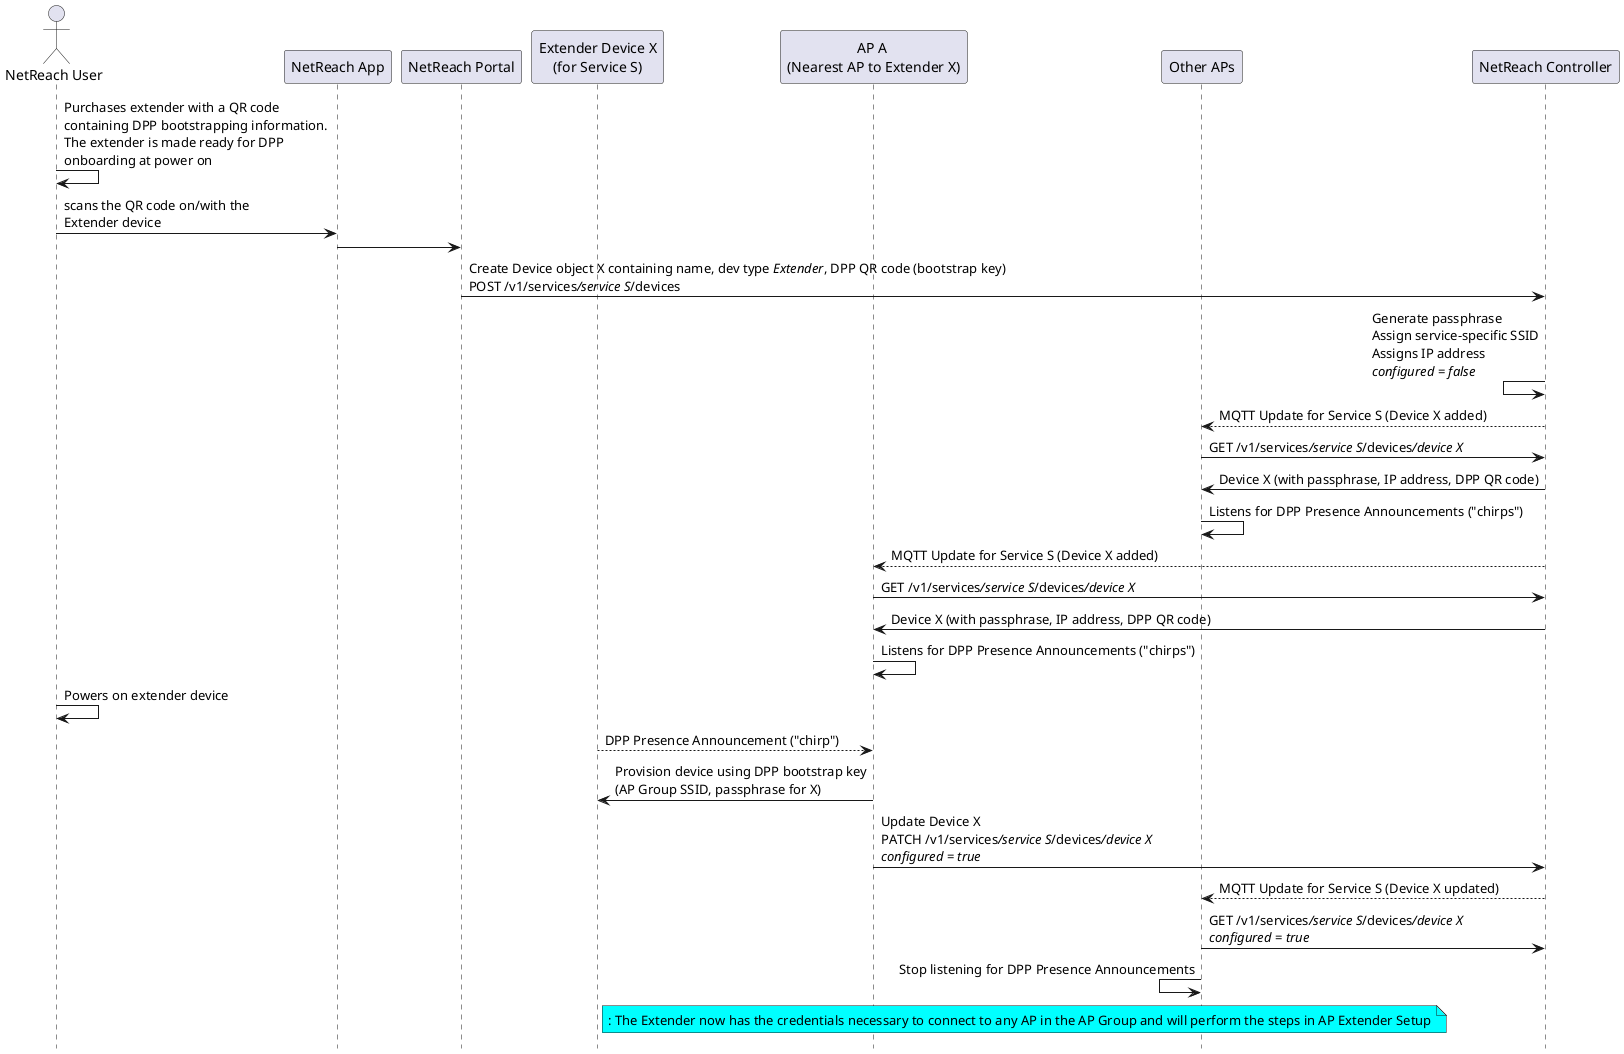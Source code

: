 @startuml
actor "NetReach User" as user
participant "NetReach App" as app
participant "NetReach Portal" as portal
participant "Extender Device X\n(for Service S)" as extender
participant "AP A \n(Nearest AP to Extender X)" as AP
participant "Other APs" as APs
participant "NetReach Controller" as controller
hide footbox

user -> user: Purchases extender with a QR code \ncontaining DPP bootstrapping information. \nThe extender is made ready for DPP \nonboarding at power on
user -> app: scans the QR code on/with the\nExtender device
app -> portal:
portal -> controller: Create Device object X containing name, dev type //Extender//, DPP QR code (bootstrap key)\nPOST /v1/services///service S///devices
controller <- controller: Generate passphrase\nAssign service-specific SSID\nAssigns IP address\n//configured// = //false//
controller --> APs: MQTT Update for Service S (Device X added)
APs -> controller: GET /v1/services///service S///devices///device X//
controller -> APs: Device X (with passphrase, IP address, DPP QR code)
APs -> APs: Listens for DPP Presence Announcements ("chirps")
controller --> AP: MQTT Update for Service S (Device X added)
AP -> controller: GET /v1/services///service S///devices///device X//
controller -> AP: Device X (with passphrase, IP address, DPP QR code)
AP -> AP: Listens for DPP Presence Announcements ("chirps")
user -> user: Powers on extender device
extender --> AP: DPP Presence Announcement ("chirp")
AP -> extender: Provision device using DPP bootstrap key\n(AP Group SSID, passphrase for X)
AP -> controller: Update Device X\nPATCH /v1/services///service S///devices///device X//\n//configured// = //true//
controller --> APs: MQTT Update for Service S (Device X updated)
APs -> controller: GET /v1/services///service S///devices///device X//\n//configured// = //true//
APs <- APs: Stop listening for DPP Presence Announcements
note right of extender #aqua:: The Extender now has the credentials necessary to connect to any AP in the AP Group and will perform the steps in AP Extender Setup


@enduml
